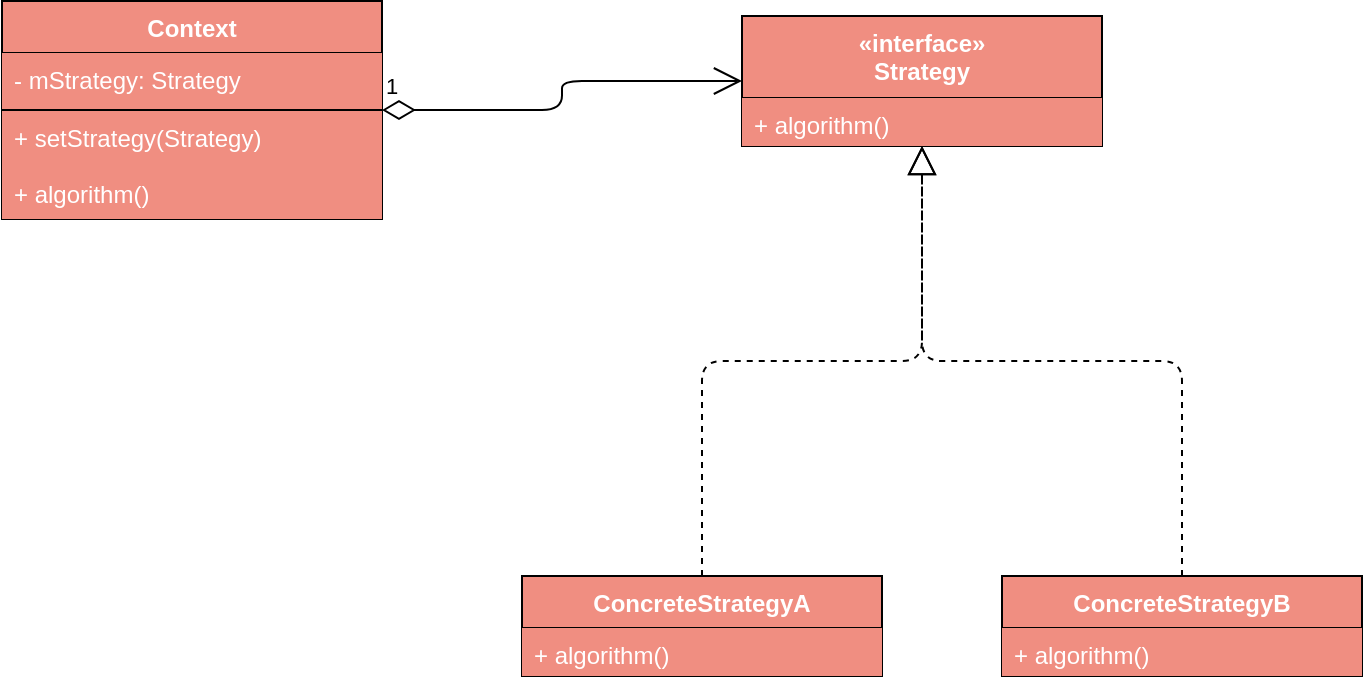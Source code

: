 <mxfile version="12.4.7" type="github">
  <diagram id="Cl-hovkklDRndcv36lkq" name="Page-1">
    <mxGraphModel dx="1186" dy="741" grid="1" gridSize="10" guides="1" tooltips="1" connect="1" arrows="1" fold="1" page="1" pageScale="1" pageWidth="827" pageHeight="1169" math="0" shadow="0">
      <root>
        <mxCell id="0"/>
        <mxCell id="1" parent="0"/>
        <mxCell id="XYXfa_4oh567bAXvDtGd-1" value="«interface»&#xa;Strategy" style="swimlane;fontStyle=1;align=center;verticalAlign=top;childLayout=stackLayout;horizontal=1;startSize=41;horizontalStack=0;resizeParent=1;resizeParentMax=0;resizeLast=0;collapsible=1;marginBottom=0;fillColor=#F08E81;fontColor=#FFFFFF;" vertex="1" parent="1">
          <mxGeometry x="460" y="160" width="180" height="65" as="geometry"/>
        </mxCell>
        <mxCell id="XYXfa_4oh567bAXvDtGd-2" value="+ algorithm()&#xa;" style="text;strokeColor=none;fillColor=#F08E81;align=left;verticalAlign=top;spacingLeft=4;spacingRight=4;overflow=hidden;rotatable=0;points=[[0,0.5],[1,0.5]];portConstraint=eastwest;fontColor=#FFFFFF;" vertex="1" parent="XYXfa_4oh567bAXvDtGd-1">
          <mxGeometry y="41" width="180" height="24" as="geometry"/>
        </mxCell>
        <mxCell id="XYXfa_4oh567bAXvDtGd-4" value="ConcreteStrategyA" style="swimlane;fontStyle=1;align=center;verticalAlign=top;childLayout=stackLayout;horizontal=1;startSize=26;horizontalStack=0;resizeParent=1;resizeParentMax=0;resizeLast=0;collapsible=1;marginBottom=0;fillColor=#F08E81;fontColor=#FFFFFF;" vertex="1" parent="1">
          <mxGeometry x="350" y="440" width="180" height="50" as="geometry"/>
        </mxCell>
        <mxCell id="XYXfa_4oh567bAXvDtGd-5" value="+ algorithm()&#xa;" style="text;strokeColor=none;fillColor=#F08E81;align=left;verticalAlign=top;spacingLeft=4;spacingRight=4;overflow=hidden;rotatable=0;points=[[0,0.5],[1,0.5]];portConstraint=eastwest;fontColor=#FFFFFF;" vertex="1" parent="XYXfa_4oh567bAXvDtGd-4">
          <mxGeometry y="26" width="180" height="24" as="geometry"/>
        </mxCell>
        <mxCell id="XYXfa_4oh567bAXvDtGd-7" value="ConcreteStrategyB" style="swimlane;fontStyle=1;align=center;verticalAlign=top;childLayout=stackLayout;horizontal=1;startSize=26;horizontalStack=0;resizeParent=1;resizeParentMax=0;resizeLast=0;collapsible=1;marginBottom=0;fillColor=#F08E81;fontColor=#FFFFFF;" vertex="1" parent="1">
          <mxGeometry x="590" y="440" width="180" height="50" as="geometry"/>
        </mxCell>
        <mxCell id="XYXfa_4oh567bAXvDtGd-8" value="+ algorithm()&#xa;" style="text;strokeColor=none;fillColor=#F08E81;align=left;verticalAlign=top;spacingLeft=4;spacingRight=4;overflow=hidden;rotatable=0;points=[[0,0.5],[1,0.5]];portConstraint=eastwest;fontColor=#FFFFFF;" vertex="1" parent="XYXfa_4oh567bAXvDtGd-7">
          <mxGeometry y="26" width="180" height="24" as="geometry"/>
        </mxCell>
        <mxCell id="XYXfa_4oh567bAXvDtGd-18" value="" style="endArrow=block;dashed=1;endFill=0;endSize=12;html=1;fontColor=#000000;entryX=0.5;entryY=1;entryDx=0;entryDy=0;exitX=0.5;exitY=0;exitDx=0;exitDy=0;edgeStyle=orthogonalEdgeStyle;" edge="1" parent="1" source="XYXfa_4oh567bAXvDtGd-4" target="XYXfa_4oh567bAXvDtGd-1">
          <mxGeometry width="160" relative="1" as="geometry">
            <mxPoint x="140" y="400" as="sourcePoint"/>
            <mxPoint x="300" y="400" as="targetPoint"/>
          </mxGeometry>
        </mxCell>
        <mxCell id="XYXfa_4oh567bAXvDtGd-19" value="" style="endArrow=block;dashed=1;endFill=0;endSize=12;html=1;fontColor=#000000;entryX=0.5;entryY=1;entryDx=0;entryDy=0;exitX=0.5;exitY=0;exitDx=0;exitDy=0;edgeStyle=orthogonalEdgeStyle;" edge="1" parent="1" source="XYXfa_4oh567bAXvDtGd-7" target="XYXfa_4oh567bAXvDtGd-1">
          <mxGeometry width="160" relative="1" as="geometry">
            <mxPoint x="200" y="430" as="sourcePoint"/>
            <mxPoint x="360" y="430" as="targetPoint"/>
          </mxGeometry>
        </mxCell>
        <mxCell id="XYXfa_4oh567bAXvDtGd-20" value="Context" style="swimlane;fontStyle=1;align=center;verticalAlign=top;childLayout=stackLayout;horizontal=1;startSize=26;horizontalStack=0;resizeParent=1;resizeParentMax=0;resizeLast=0;collapsible=1;marginBottom=0;fillColor=#F08E81;fontColor=#FFFFFF;" vertex="1" parent="1">
          <mxGeometry x="90" y="152.5" width="190" height="109" as="geometry"/>
        </mxCell>
        <mxCell id="XYXfa_4oh567bAXvDtGd-26" value="- mStrategy: Strategy&#xa;" style="text;strokeColor=none;fillColor=#F08E81;align=left;verticalAlign=top;spacingLeft=4;spacingRight=4;overflow=hidden;rotatable=0;points=[[0,0.5],[1,0.5]];portConstraint=eastwest;fontColor=#FFFFFF;" vertex="1" parent="XYXfa_4oh567bAXvDtGd-20">
          <mxGeometry y="26" width="190" height="28" as="geometry"/>
        </mxCell>
        <mxCell id="XYXfa_4oh567bAXvDtGd-27" value="" style="line;strokeWidth=1;fillColor=none;align=left;verticalAlign=middle;spacingTop=-1;spacingLeft=3;spacingRight=3;rotatable=0;labelPosition=right;points=[];portConstraint=eastwest;fontColor=#000000;" vertex="1" parent="XYXfa_4oh567bAXvDtGd-20">
          <mxGeometry y="54" width="190" height="1" as="geometry"/>
        </mxCell>
        <mxCell id="XYXfa_4oh567bAXvDtGd-23" value="+ setStrategy(Strategy)&#xa;" style="text;strokeColor=none;fillColor=#F08E81;align=left;verticalAlign=top;spacingLeft=4;spacingRight=4;overflow=hidden;rotatable=0;points=[[0,0.5],[1,0.5]];portConstraint=eastwest;fontColor=#FFFFFF;" vertex="1" parent="XYXfa_4oh567bAXvDtGd-20">
          <mxGeometry y="55" width="190" height="28" as="geometry"/>
        </mxCell>
        <mxCell id="XYXfa_4oh567bAXvDtGd-24" value="+ algorithm()&#xa;" style="text;strokeColor=none;fillColor=#F08E81;align=left;verticalAlign=top;spacingLeft=4;spacingRight=4;overflow=hidden;rotatable=0;points=[[0,0.5],[1,0.5]];portConstraint=eastwest;fontColor=#FFFFFF;" vertex="1" parent="XYXfa_4oh567bAXvDtGd-20">
          <mxGeometry y="83" width="190" height="26" as="geometry"/>
        </mxCell>
        <mxCell id="XYXfa_4oh567bAXvDtGd-25" value="1" style="endArrow=open;html=1;endSize=12;startArrow=diamondThin;startSize=14;startFill=0;edgeStyle=orthogonalEdgeStyle;align=left;verticalAlign=bottom;fontColor=#000000;exitX=1;exitY=0.5;exitDx=0;exitDy=0;entryX=0;entryY=0.5;entryDx=0;entryDy=0;" edge="1" parent="1" source="XYXfa_4oh567bAXvDtGd-20" target="XYXfa_4oh567bAXvDtGd-1">
          <mxGeometry x="-1" y="3" relative="1" as="geometry">
            <mxPoint x="300" y="192" as="sourcePoint"/>
            <mxPoint x="420" y="192" as="targetPoint"/>
          </mxGeometry>
        </mxCell>
      </root>
    </mxGraphModel>
  </diagram>
</mxfile>
